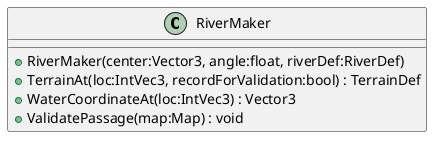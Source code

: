 @startuml
class RiverMaker {
    + RiverMaker(center:Vector3, angle:float, riverDef:RiverDef)
    + TerrainAt(loc:IntVec3, recordForValidation:bool) : TerrainDef
    + WaterCoordinateAt(loc:IntVec3) : Vector3
    + ValidatePassage(map:Map) : void
}
@enduml
